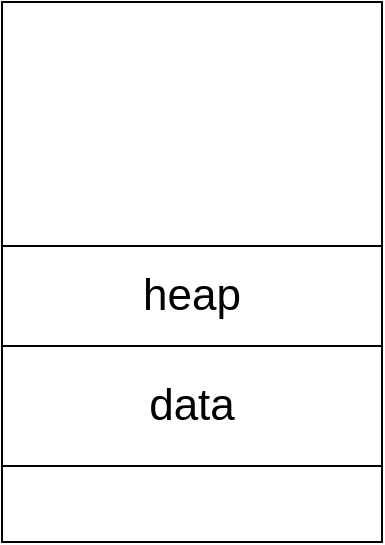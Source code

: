 <mxfile version="24.6.4" type="github">
  <diagram name="第 1 页" id="HMCDHTZtMJCFixFYVI7Q">
    <mxGraphModel dx="984" dy="1067" grid="0" gridSize="10" guides="1" tooltips="1" connect="1" arrows="1" fold="1" page="0" pageScale="1" pageWidth="827" pageHeight="1169" background="none" math="0" shadow="0">
      <root>
        <mxCell id="0" />
        <mxCell id="1" parent="0" />
        <mxCell id="wV2NmTg40-L_2vOZiA6j-3" value="" style="rounded=0;whiteSpace=wrap;html=1;" vertex="1" parent="1">
          <mxGeometry x="100" y="-120" width="190" height="270" as="geometry" />
        </mxCell>
        <mxCell id="wV2NmTg40-L_2vOZiA6j-4" value="&lt;font style=&quot;font-size: 22px;&quot;&gt;data&lt;/font&gt;" style="rounded=0;whiteSpace=wrap;html=1;" vertex="1" parent="1">
          <mxGeometry x="100" y="52" width="190" height="60" as="geometry" />
        </mxCell>
        <mxCell id="wV2NmTg40-L_2vOZiA6j-5" value="&lt;font style=&quot;font-size: 22px;&quot;&gt;heap&lt;/font&gt;" style="rounded=0;whiteSpace=wrap;html=1;" vertex="1" parent="1">
          <mxGeometry x="100" y="2" width="190" height="50" as="geometry" />
        </mxCell>
      </root>
    </mxGraphModel>
  </diagram>
</mxfile>
